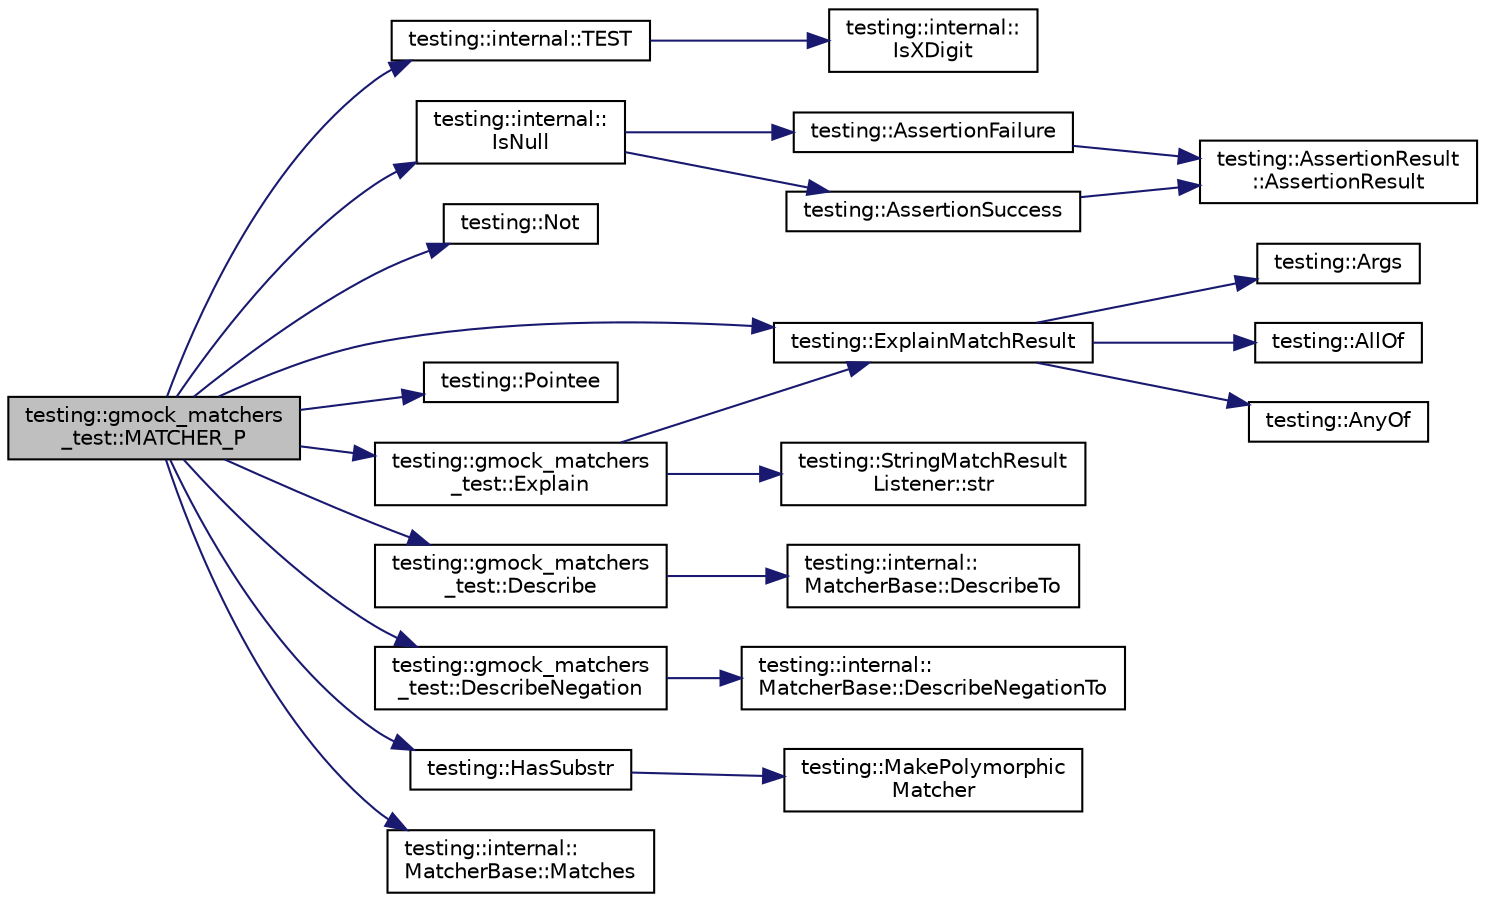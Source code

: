 digraph "testing::gmock_matchers_test::MATCHER_P"
{
  edge [fontname="Helvetica",fontsize="10",labelfontname="Helvetica",labelfontsize="10"];
  node [fontname="Helvetica",fontsize="10",shape=record];
  rankdir="LR";
  Node87 [label="testing::gmock_matchers\l_test::MATCHER_P",height=0.2,width=0.4,color="black", fillcolor="grey75", style="filled", fontcolor="black"];
  Node87 -> Node88 [color="midnightblue",fontsize="10",style="solid",fontname="Helvetica"];
  Node88 [label="testing::ExplainMatchResult",height=0.2,width=0.4,color="black", fillcolor="white", style="filled",URL="$d0/d75/namespacetesting.html#a6d5fbd5104dafc63bf705dafbcb5ce18"];
  Node88 -> Node89 [color="midnightblue",fontsize="10",style="solid",fontname="Helvetica"];
  Node89 [label="testing::Args",height=0.2,width=0.4,color="black", fillcolor="white", style="filled",URL="$d0/d75/namespacetesting.html#aaca153f67b689b8b9d5b8c67ecf8cee4"];
  Node88 -> Node90 [color="midnightblue",fontsize="10",style="solid",fontname="Helvetica"];
  Node90 [label="testing::AllOf",height=0.2,width=0.4,color="black", fillcolor="white", style="filled",URL="$d0/d75/namespacetesting.html#af7618e8606c1cb45738163688944e2b7"];
  Node88 -> Node91 [color="midnightblue",fontsize="10",style="solid",fontname="Helvetica"];
  Node91 [label="testing::AnyOf",height=0.2,width=0.4,color="black", fillcolor="white", style="filled",URL="$d0/d75/namespacetesting.html#a81cfefd9f75cdce827d5bc873cf73aac"];
  Node87 -> Node92 [color="midnightblue",fontsize="10",style="solid",fontname="Helvetica"];
  Node92 [label="testing::internal::TEST",height=0.2,width=0.4,color="black", fillcolor="white", style="filled",URL="$d0/da7/namespacetesting_1_1internal.html#a0c1e055c001e4dbb874f00a46c25bb00"];
  Node92 -> Node93 [color="midnightblue",fontsize="10",style="solid",fontname="Helvetica"];
  Node93 [label="testing::internal::\lIsXDigit",height=0.2,width=0.4,color="black", fillcolor="white", style="filled",URL="$d0/da7/namespacetesting_1_1internal.html#aa234ef141278263fb143b616c74c86e7"];
  Node87 -> Node94 [color="midnightblue",fontsize="10",style="solid",fontname="Helvetica"];
  Node94 [label="testing::Not",height=0.2,width=0.4,color="black", fillcolor="white", style="filled",URL="$d0/d75/namespacetesting.html#a3d7d0dda7e51b13fe2f5aa28e23ed6b6"];
  Node87 -> Node95 [color="midnightblue",fontsize="10",style="solid",fontname="Helvetica"];
  Node95 [label="testing::internal::\lIsNull",height=0.2,width=0.4,color="black", fillcolor="white", style="filled",URL="$d0/da7/namespacetesting_1_1internal.html#adcfd37a66bc4cb0e8291cf46e1a6c72b"];
  Node95 -> Node96 [color="midnightblue",fontsize="10",style="solid",fontname="Helvetica"];
  Node96 [label="testing::AssertionFailure",height=0.2,width=0.4,color="black", fillcolor="white", style="filled",URL="$d0/d75/namespacetesting.html#a75cb789614cb1c28c34627a4a3c053df"];
  Node96 -> Node97 [color="midnightblue",fontsize="10",style="solid",fontname="Helvetica"];
  Node97 [label="testing::AssertionResult\l::AssertionResult",height=0.2,width=0.4,color="black", fillcolor="white", style="filled",URL="$d5/dec/classtesting_1_1_assertion_result.html#a27788116f03f90aec4daf592fd809ead"];
  Node95 -> Node98 [color="midnightblue",fontsize="10",style="solid",fontname="Helvetica"];
  Node98 [label="testing::AssertionSuccess",height=0.2,width=0.4,color="black", fillcolor="white", style="filled",URL="$d0/d75/namespacetesting.html#ac1d0baedb17286c5c6c87bd1a45da8ac"];
  Node98 -> Node97 [color="midnightblue",fontsize="10",style="solid",fontname="Helvetica"];
  Node87 -> Node99 [color="midnightblue",fontsize="10",style="solid",fontname="Helvetica"];
  Node99 [label="testing::Pointee",height=0.2,width=0.4,color="black", fillcolor="white", style="filled",URL="$d0/d75/namespacetesting.html#a5122ca3533f3a00f67e146dd81f3b68c"];
  Node87 -> Node100 [color="midnightblue",fontsize="10",style="solid",fontname="Helvetica"];
  Node100 [label="testing::gmock_matchers\l_test::Describe",height=0.2,width=0.4,color="black", fillcolor="white", style="filled",URL="$d5/de1/namespacetesting_1_1gmock__matchers__test.html#a738a538e1705ea49670aeb3ed25108e6"];
  Node100 -> Node101 [color="midnightblue",fontsize="10",style="solid",fontname="Helvetica"];
  Node101 [label="testing::internal::\lMatcherBase::DescribeTo",height=0.2,width=0.4,color="black", fillcolor="white", style="filled",URL="$df/d93/classtesting_1_1internal_1_1_matcher_base.html#a7e0c883c7745e0d646463077ef1c1267"];
  Node87 -> Node102 [color="midnightblue",fontsize="10",style="solid",fontname="Helvetica"];
  Node102 [label="testing::gmock_matchers\l_test::DescribeNegation",height=0.2,width=0.4,color="black", fillcolor="white", style="filled",URL="$d5/de1/namespacetesting_1_1gmock__matchers__test.html#a96c18b92dede79060a7303fe5d178faf"];
  Node102 -> Node103 [color="midnightblue",fontsize="10",style="solid",fontname="Helvetica"];
  Node103 [label="testing::internal::\lMatcherBase::DescribeNegationTo",height=0.2,width=0.4,color="black", fillcolor="white", style="filled",URL="$df/d93/classtesting_1_1internal_1_1_matcher_base.html#ac1089d49b6b8a381900618985cd69b7f"];
  Node87 -> Node104 [color="midnightblue",fontsize="10",style="solid",fontname="Helvetica"];
  Node104 [label="testing::gmock_matchers\l_test::Explain",height=0.2,width=0.4,color="black", fillcolor="white", style="filled",URL="$d5/de1/namespacetesting_1_1gmock__matchers__test.html#a54e38d7df891801181af4c2acc38c3d5"];
  Node104 -> Node88 [color="midnightblue",fontsize="10",style="solid",fontname="Helvetica"];
  Node104 -> Node105 [color="midnightblue",fontsize="10",style="solid",fontname="Helvetica"];
  Node105 [label="testing::StringMatchResult\lListener::str",height=0.2,width=0.4,color="black", fillcolor="white", style="filled",URL="$d9/dd6/classtesting_1_1_string_match_result_listener.html#a77e501016fa53b76e7eee1739d25dde9"];
  Node87 -> Node106 [color="midnightblue",fontsize="10",style="solid",fontname="Helvetica"];
  Node106 [label="testing::HasSubstr",height=0.2,width=0.4,color="black", fillcolor="white", style="filled",URL="$d0/d75/namespacetesting.html#a89643f279c0a36c2cf941abb5620756e"];
  Node106 -> Node107 [color="midnightblue",fontsize="10",style="solid",fontname="Helvetica"];
  Node107 [label="testing::MakePolymorphic\lMatcher",height=0.2,width=0.4,color="black", fillcolor="white", style="filled",URL="$d0/d75/namespacetesting.html#a667ca94f190ec2e17ee2fbfdb7d3da04"];
  Node87 -> Node108 [color="midnightblue",fontsize="10",style="solid",fontname="Helvetica"];
  Node108 [label="testing::internal::\lMatcherBase::Matches",height=0.2,width=0.4,color="black", fillcolor="white", style="filled",URL="$df/d93/classtesting_1_1internal_1_1_matcher_base.html#a3b479673ff40cac1a7d548e91d789cb2"];
}
